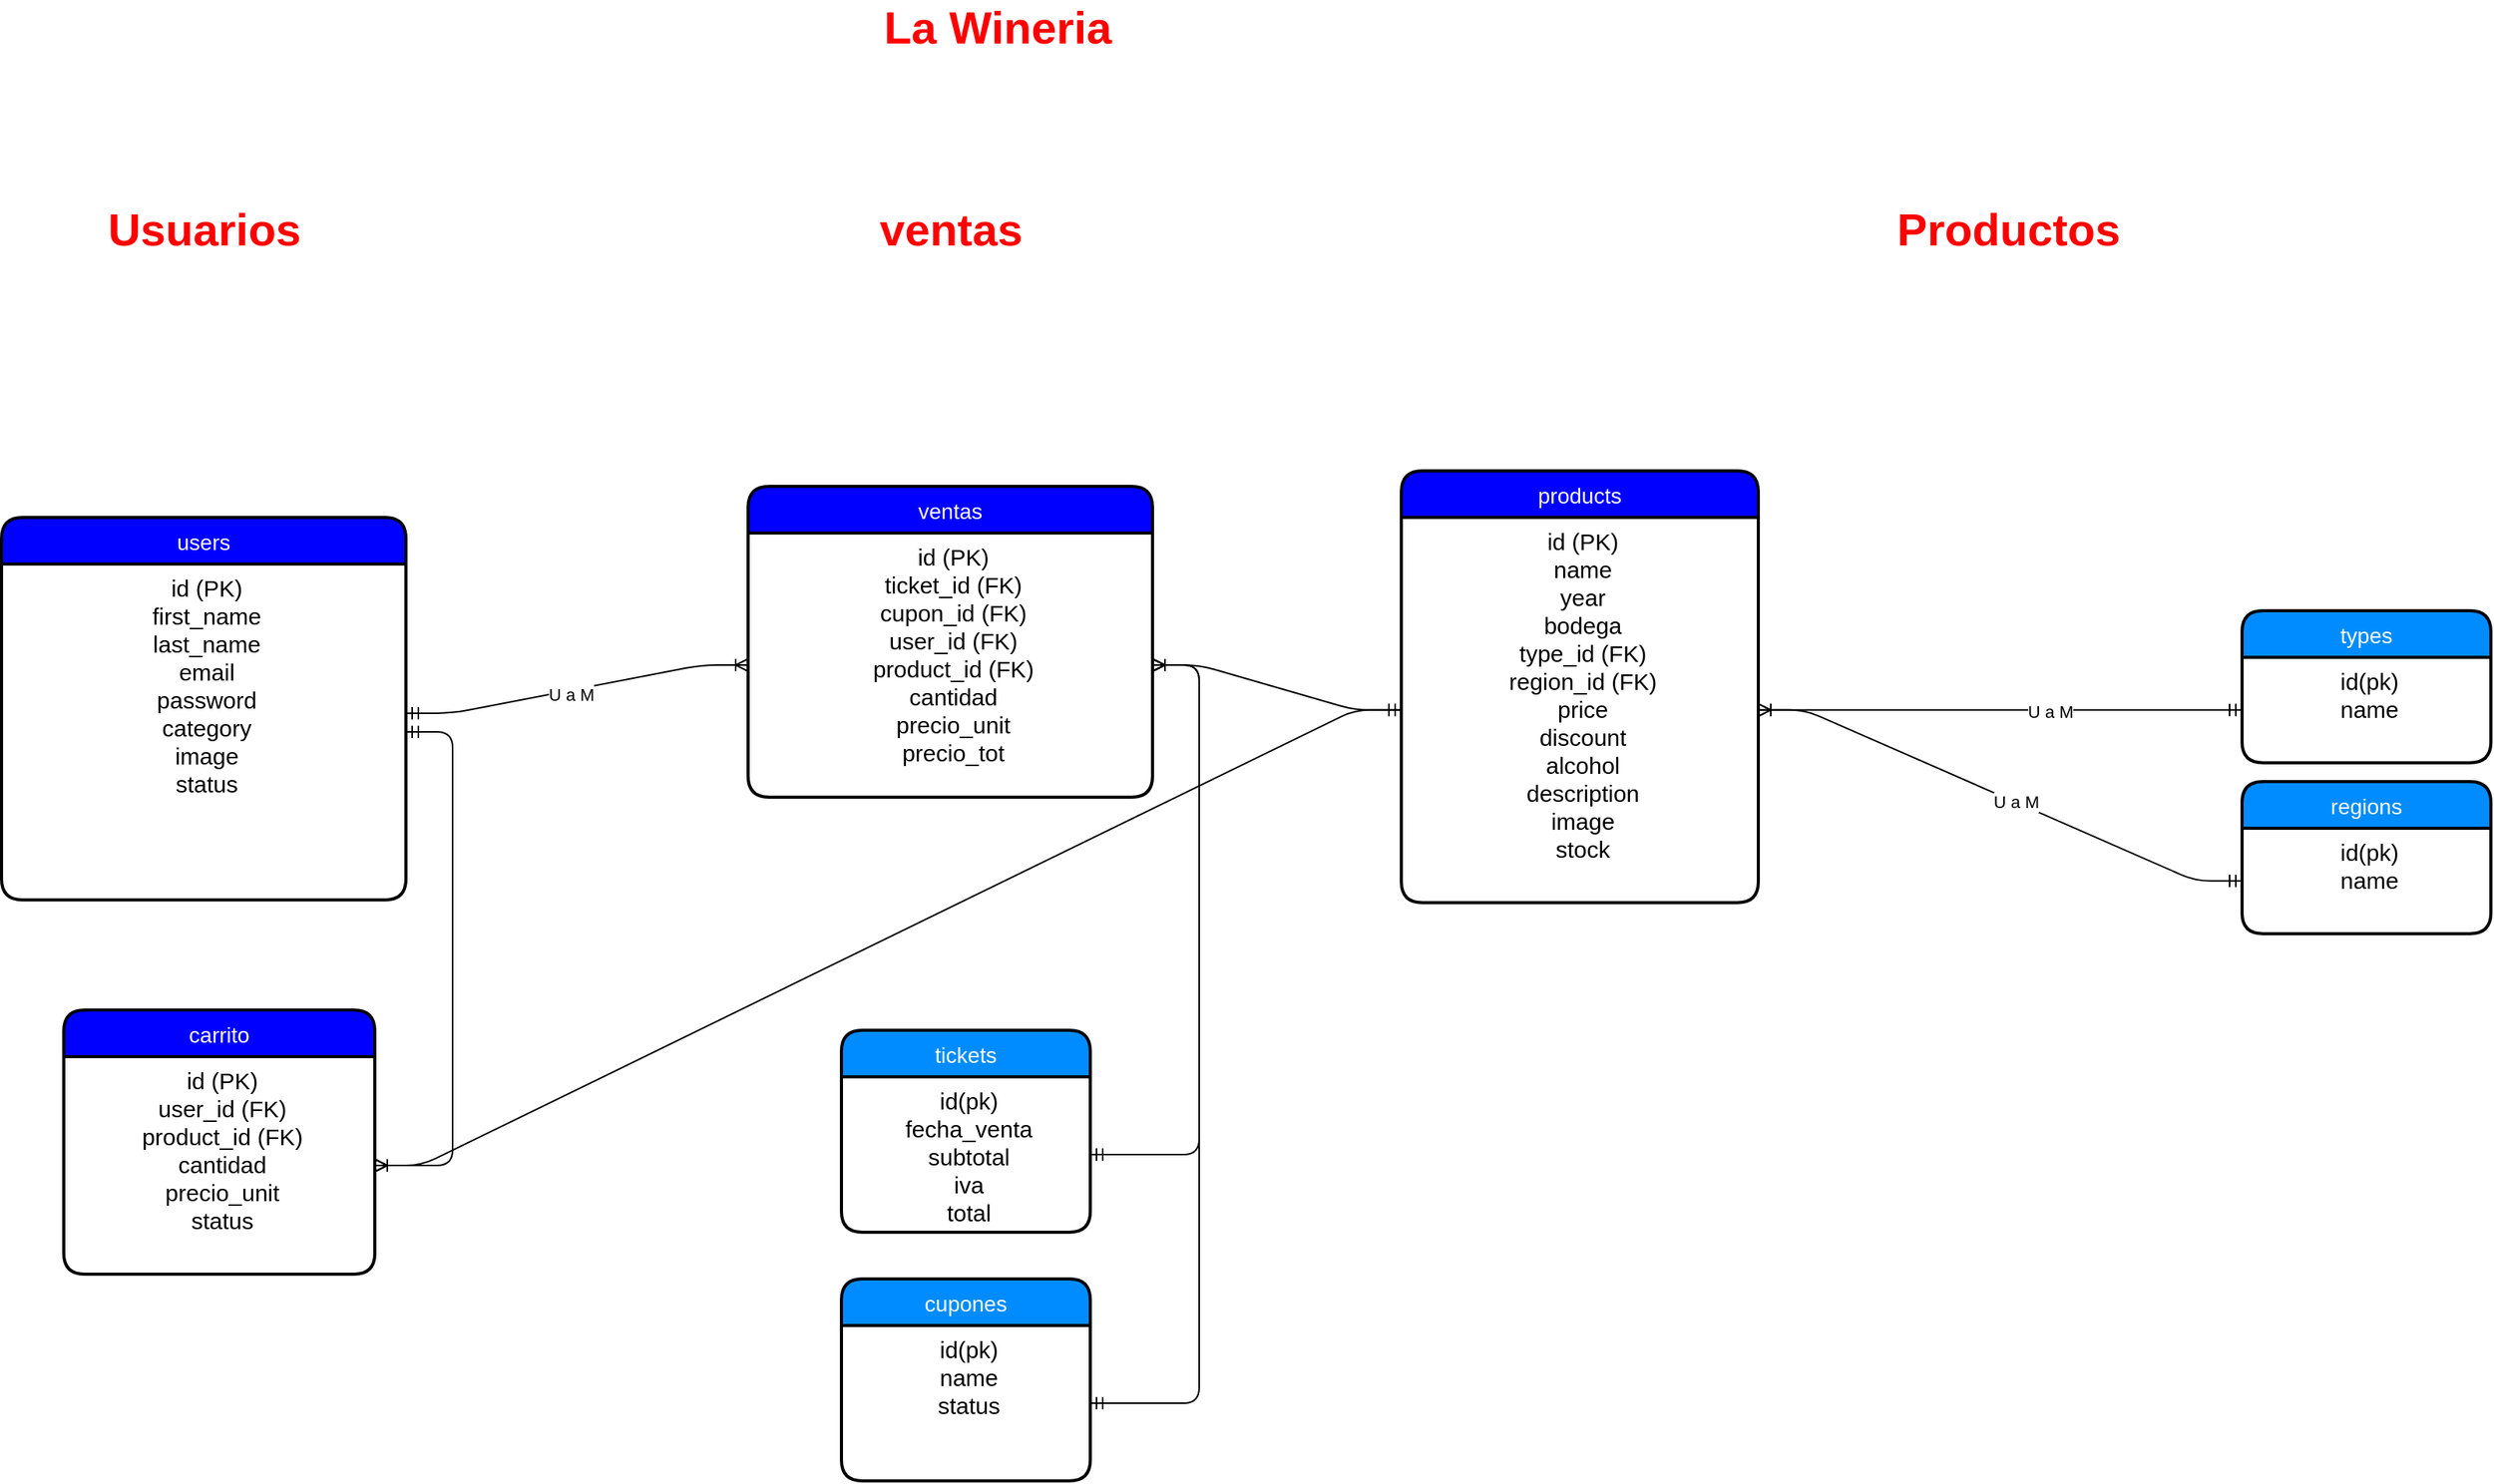 <mxfile version="13.6.4" type="github">
  <diagram id="R5pfA701NaSD8N2ByGOf" name="Page-1">
    <mxGraphModel dx="3206" dy="401" grid="1" gridSize="10" guides="1" tooltips="1" connect="1" arrows="1" fold="1" page="1" pageScale="1" pageWidth="1169" pageHeight="827" math="0" shadow="0">
      <root>
        <mxCell id="0" />
        <mxCell id="1" parent="0" />
        <mxCell id="119IcOjmTgw26iHcHYF6-54" value="&lt;span style=&quot;font-size: 29px&quot;&gt;&lt;b&gt;La Wineria&lt;/b&gt;&lt;/span&gt;" style="text;html=1;align=center;verticalAlign=middle;resizable=0;points=[];;autosize=1;fontColor=#FF0000;" parent="1" vertex="1">
          <mxGeometry x="-1250" y="50" width="160" height="30" as="geometry" />
        </mxCell>
        <mxCell id="119IcOjmTgw26iHcHYF6-61" style="edgeStyle=orthogonalEdgeStyle;rounded=0;orthogonalLoop=1;jettySize=auto;html=1;exitX=0;exitY=0.25;exitDx=0;exitDy=0;entryX=0.5;entryY=1;entryDx=0;entryDy=0;fontSize=20;strokeColor=none;endArrow=ERoneToMany;endFill=0;startArrow=ERmandOne;startFill=0;" parent="1" edge="1">
          <mxGeometry relative="1" as="geometry">
            <mxPoint x="-874.833" y="496.17" as="targetPoint" />
            <mxPoint x="-670.5" y="390.59" as="sourcePoint" />
          </mxGeometry>
        </mxCell>
        <mxCell id="CLIR_dkmVU7LcoB8GXZn-50" value="" style="edgeStyle=entityRelationEdgeStyle;fontSize=12;html=1;endArrow=ERoneToMany;startArrow=ERmandOne;" parent="1" source="CLIR_dkmVU7LcoB8GXZn-49" target="119IcOjmTgw26iHcHYF6-74" edge="1">
          <mxGeometry width="100" height="100" relative="1" as="geometry">
            <mxPoint x="-999.5" y="700" as="sourcePoint" />
            <mxPoint x="-899.5" y="600" as="targetPoint" />
          </mxGeometry>
        </mxCell>
        <mxCell id="CLIR_dkmVU7LcoB8GXZn-51" value="U a M" style="edgeLabel;html=1;align=center;verticalAlign=middle;resizable=0;points=[];fontColor=#000000;" parent="CLIR_dkmVU7LcoB8GXZn-50" vertex="1" connectable="0">
          <mxGeometry x="-0.206" y="1" relative="1" as="geometry">
            <mxPoint as="offset" />
          </mxGeometry>
        </mxCell>
        <mxCell id="CLIR_dkmVU7LcoB8GXZn-52" value="" style="edgeStyle=entityRelationEdgeStyle;fontSize=12;html=1;endArrow=ERoneToMany;startArrow=ERmandOne;" parent="1" source="CLIR_dkmVU7LcoB8GXZn-47" target="119IcOjmTgw26iHcHYF6-74" edge="1">
          <mxGeometry width="100" height="100" relative="1" as="geometry">
            <mxPoint x="-999.5" y="700" as="sourcePoint" />
            <mxPoint x="-899.5" y="600" as="targetPoint" />
          </mxGeometry>
        </mxCell>
        <mxCell id="CLIR_dkmVU7LcoB8GXZn-53" value="U a M" style="edgeLabel;html=1;align=center;verticalAlign=middle;resizable=0;points=[];fontColor=#000000;" parent="CLIR_dkmVU7LcoB8GXZn-52" vertex="1" connectable="0">
          <mxGeometry x="-0.007" y="2" relative="1" as="geometry">
            <mxPoint x="9.53" y="1.5" as="offset" />
          </mxGeometry>
        </mxCell>
        <mxCell id="XidrcmPHRUJYJWmRy7Ku-38" value="&lt;span style=&quot;font-size: 29px&quot;&gt;&lt;b&gt;Productos&lt;/b&gt;&lt;/span&gt;" style="text;html=1;align=center;verticalAlign=middle;resizable=0;points=[];;autosize=1;fontColor=#FF0000;" parent="1" vertex="1">
          <mxGeometry x="-600" y="180" width="160" height="30" as="geometry" />
        </mxCell>
        <mxCell id="CLIR_dkmVU7LcoB8GXZn-30" value="users" style="swimlane;childLayout=stackLayout;horizontal=1;startSize=30;horizontalStack=0;fontColor=#FFFFFF;rounded=1;fontSize=14;fontStyle=0;strokeWidth=2;resizeParent=0;resizeLast=1;shadow=0;dashed=0;align=center;glass=0;comic=0;fillColor=#0000FF;" parent="1" vertex="1">
          <mxGeometry x="-1810" y="380.0" width="260" height="246.08" as="geometry" />
        </mxCell>
        <mxCell id="CLIR_dkmVU7LcoB8GXZn-31" value="id (PK)&#xa;first_name&#xa;last_name&#xa;email&#xa;password&#xa;category&#xa;image&#xa;status" style="align=center;strokeColor=none;fillColor=none;spacingLeft=4;fontSize=15;verticalAlign=top;resizable=0;rotatable=0;part=1;" parent="CLIR_dkmVU7LcoB8GXZn-30" vertex="1">
          <mxGeometry y="30" width="260" height="216.08" as="geometry" />
        </mxCell>
        <mxCell id="AehaRHMQvMuTLqHuPT1a-1" value="&lt;span style=&quot;font-size: 29px&quot;&gt;&lt;b&gt;Usuarios&lt;/b&gt;&lt;/span&gt;" style="text;html=1;align=center;verticalAlign=middle;resizable=0;points=[];;autosize=1;fontColor=#FF0000;" parent="1" vertex="1">
          <mxGeometry x="-1750" y="180" width="140" height="30" as="geometry" />
        </mxCell>
        <mxCell id="CLIR_dkmVU7LcoB8GXZn-46" value="regions" style="swimlane;childLayout=stackLayout;horizontal=1;startSize=30;horizontalStack=0;fillColor=#008cff;fontColor=#FFFFFF;rounded=1;fontSize=14;fontStyle=0;strokeWidth=2;resizeParent=0;resizeLast=1;shadow=0;dashed=0;align=center;glass=0;comic=0;" parent="1" vertex="1">
          <mxGeometry x="-369.5" y="550.01" width="160" height="97.83" as="geometry" />
        </mxCell>
        <mxCell id="CLIR_dkmVU7LcoB8GXZn-47" value="id(pk)&#xa;name" style="align=center;strokeColor=none;fillColor=none;spacingLeft=4;fontSize=15;verticalAlign=top;resizable=0;rotatable=0;part=1;" parent="CLIR_dkmVU7LcoB8GXZn-46" vertex="1">
          <mxGeometry y="30" width="160" height="67.83" as="geometry" />
        </mxCell>
        <mxCell id="CLIR_dkmVU7LcoB8GXZn-48" value="types" style="swimlane;childLayout=stackLayout;horizontal=1;startSize=30;horizontalStack=0;fillColor=#008cff;fontColor=#FFFFFF;rounded=1;fontSize=14;fontStyle=0;strokeWidth=2;resizeParent=0;resizeLast=1;shadow=0;dashed=0;align=center;glass=0;comic=0;" parent="1" vertex="1">
          <mxGeometry x="-369.5" y="440" width="160" height="97.83" as="geometry" />
        </mxCell>
        <mxCell id="CLIR_dkmVU7LcoB8GXZn-49" value="id(pk)&#xa;name" style="align=center;strokeColor=none;fillColor=none;spacingLeft=4;fontSize=15;verticalAlign=top;resizable=0;rotatable=0;part=1;" parent="CLIR_dkmVU7LcoB8GXZn-48" vertex="1">
          <mxGeometry y="30" width="160" height="67.83" as="geometry" />
        </mxCell>
        <mxCell id="q4nYXfPgGUGxlYT1T-ly-4" value="&lt;span style=&quot;font-size: 29px&quot;&gt;&lt;b&gt;ventas&lt;/b&gt;&lt;/span&gt;" style="text;html=1;align=center;verticalAlign=middle;resizable=0;points=[];;autosize=1;fontColor=#FF0000;" vertex="1" parent="1">
          <mxGeometry x="-1255" y="180" width="110" height="30" as="geometry" />
        </mxCell>
        <mxCell id="q4nYXfPgGUGxlYT1T-ly-5" value="" style="edgeStyle=entityRelationEdgeStyle;fontSize=12;html=1;endArrow=ERoneToMany;startArrow=ERmandOne;exitX=1;exitY=0.444;exitDx=0;exitDy=0;exitPerimeter=0;entryX=0;entryY=0.5;entryDx=0;entryDy=0;" edge="1" parent="1" source="CLIR_dkmVU7LcoB8GXZn-31" target="q4nYXfPgGUGxlYT1T-ly-3">
          <mxGeometry width="100" height="100" relative="1" as="geometry">
            <mxPoint x="-1030" y="530" as="sourcePoint" />
            <mxPoint x="-930" y="430" as="targetPoint" />
          </mxGeometry>
        </mxCell>
        <mxCell id="q4nYXfPgGUGxlYT1T-ly-6" value="U a M" style="edgeLabel;html=1;align=center;verticalAlign=middle;resizable=0;points=[];" vertex="1" connectable="0" parent="q4nYXfPgGUGxlYT1T-ly-5">
          <mxGeometry x="-0.044" y="-2" relative="1" as="geometry">
            <mxPoint as="offset" />
          </mxGeometry>
        </mxCell>
        <mxCell id="q4nYXfPgGUGxlYT1T-ly-7" value="" style="edgeStyle=entityRelationEdgeStyle;fontSize=12;html=1;endArrow=ERoneToMany;startArrow=ERmandOne;" edge="1" parent="1" source="119IcOjmTgw26iHcHYF6-74" target="q4nYXfPgGUGxlYT1T-ly-3">
          <mxGeometry width="100" height="100" relative="1" as="geometry">
            <mxPoint x="-920" y="496" as="sourcePoint" />
            <mxPoint x="-1120" y="430" as="targetPoint" />
          </mxGeometry>
        </mxCell>
        <mxCell id="119IcOjmTgw26iHcHYF6-73" value="products" style="swimlane;childLayout=stackLayout;horizontal=1;startSize=30;horizontalStack=0;fontColor=#FFFFFF;rounded=1;fontSize=14;fontStyle=0;strokeWidth=2;resizeParent=0;resizeLast=1;shadow=0;dashed=0;align=center;glass=0;comic=0;fillColor=#0000FF;" parent="1" vertex="1">
          <mxGeometry x="-910" y="350" width="229.5" height="277.83" as="geometry" />
        </mxCell>
        <mxCell id="119IcOjmTgw26iHcHYF6-74" value="id (PK)&#xa;name&#xa;year&#xa;bodega&#xa;type_id (FK)&#xa;region_id (FK)&#xa;price&#xa;discount&#xa;alcohol&#xa;description&#xa;image&#xa;stock" style="align=center;strokeColor=none;fillColor=none;spacingLeft=4;fontSize=15;verticalAlign=top;resizable=0;rotatable=0;part=1;" parent="119IcOjmTgw26iHcHYF6-73" vertex="1">
          <mxGeometry y="30" width="229.5" height="247.83" as="geometry" />
        </mxCell>
        <mxCell id="q4nYXfPgGUGxlYT1T-ly-13" value="" style="edgeStyle=entityRelationEdgeStyle;fontSize=12;html=1;endArrow=ERoneToMany;startArrow=ERmandOne;" edge="1" parent="1" source="q4nYXfPgGUGxlYT1T-ly-10" target="q4nYXfPgGUGxlYT1T-ly-3">
          <mxGeometry width="100" height="100" relative="1" as="geometry">
            <mxPoint x="-1210" y="720" as="sourcePoint" />
            <mxPoint x="-1110" y="620" as="targetPoint" />
          </mxGeometry>
        </mxCell>
        <mxCell id="q4nYXfPgGUGxlYT1T-ly-14" value="" style="edgeStyle=entityRelationEdgeStyle;fontSize=12;html=1;endArrow=ERoneToMany;startArrow=ERmandOne;" edge="1" parent="1" source="q4nYXfPgGUGxlYT1T-ly-12" target="q4nYXfPgGUGxlYT1T-ly-3">
          <mxGeometry width="100" height="100" relative="1" as="geometry">
            <mxPoint x="-1210" y="820" as="sourcePoint" />
            <mxPoint x="-1100" y="530" as="targetPoint" />
          </mxGeometry>
        </mxCell>
        <mxCell id="q4nYXfPgGUGxlYT1T-ly-2" value="ventas" style="swimlane;childLayout=stackLayout;horizontal=1;startSize=30;horizontalStack=0;fontColor=#FFFFFF;rounded=1;fontSize=14;fontStyle=0;strokeWidth=2;resizeParent=0;resizeLast=1;shadow=0;dashed=0;align=center;glass=0;comic=0;fillColor=#0000FF;" vertex="1" parent="1">
          <mxGeometry x="-1330" y="360" width="260" height="200" as="geometry" />
        </mxCell>
        <mxCell id="q4nYXfPgGUGxlYT1T-ly-3" value="id (PK)&#xa;ticket_id (FK)&#xa;cupon_id (FK)&#xa;user_id (FK)&#xa;product_id (FK)&#xa;cantidad&#xa;precio_unit&#xa;precio_tot" style="align=center;strokeColor=none;fillColor=none;spacingLeft=4;fontSize=15;verticalAlign=top;resizable=0;rotatable=0;part=1;" vertex="1" parent="q4nYXfPgGUGxlYT1T-ly-2">
          <mxGeometry y="30" width="260" height="170" as="geometry" />
        </mxCell>
        <mxCell id="q4nYXfPgGUGxlYT1T-ly-15" value="carrito" style="swimlane;childLayout=stackLayout;horizontal=1;startSize=30;horizontalStack=0;fontColor=#FFFFFF;rounded=1;fontSize=14;fontStyle=0;strokeWidth=2;resizeParent=0;resizeLast=1;shadow=0;dashed=0;align=center;glass=0;comic=0;fillColor=#0000FF;" vertex="1" parent="1">
          <mxGeometry x="-1770" y="697" width="200" height="170" as="geometry" />
        </mxCell>
        <mxCell id="q4nYXfPgGUGxlYT1T-ly-16" value="id (PK)&#xa;user_id (FK)&#xa;product_id (FK)&#xa;cantidad&#xa;precio_unit&#xa;status" style="align=center;strokeColor=none;fillColor=none;spacingLeft=4;fontSize=15;verticalAlign=top;resizable=0;rotatable=0;part=1;" vertex="1" parent="q4nYXfPgGUGxlYT1T-ly-15">
          <mxGeometry y="30" width="200" height="140" as="geometry" />
        </mxCell>
        <mxCell id="q4nYXfPgGUGxlYT1T-ly-17" value="" style="edgeStyle=entityRelationEdgeStyle;fontSize=12;html=1;endArrow=ERoneToMany;startArrow=ERmandOne;" edge="1" parent="1" source="CLIR_dkmVU7LcoB8GXZn-31" target="q4nYXfPgGUGxlYT1T-ly-16">
          <mxGeometry width="100" height="100" relative="1" as="geometry">
            <mxPoint x="-1610" y="660" as="sourcePoint" />
            <mxPoint x="-1510" y="560" as="targetPoint" />
          </mxGeometry>
        </mxCell>
        <mxCell id="q4nYXfPgGUGxlYT1T-ly-19" value="" style="edgeStyle=entityRelationEdgeStyle;fontSize=12;html=1;endArrow=ERoneToMany;startArrow=ERmandOne;" edge="1" parent="1" source="119IcOjmTgw26iHcHYF6-74" target="q4nYXfPgGUGxlYT1T-ly-16">
          <mxGeometry width="100" height="100" relative="1" as="geometry">
            <mxPoint x="-1400" y="860" as="sourcePoint" />
            <mxPoint x="-1300" y="760" as="targetPoint" />
          </mxGeometry>
        </mxCell>
        <mxCell id="q4nYXfPgGUGxlYT1T-ly-9" value="tickets" style="swimlane;childLayout=stackLayout;horizontal=1;startSize=30;horizontalStack=0;fillColor=#008cff;fontColor=#FFFFFF;rounded=1;fontSize=14;fontStyle=0;strokeWidth=2;resizeParent=0;resizeLast=1;shadow=0;dashed=0;align=center;glass=0;comic=0;" vertex="1" parent="1">
          <mxGeometry x="-1270" y="710" width="160" height="130" as="geometry" />
        </mxCell>
        <mxCell id="q4nYXfPgGUGxlYT1T-ly-10" value="id(pk)&#xa;fecha_venta&#xa;subtotal&#xa;iva&#xa;total" style="align=center;strokeColor=none;fillColor=none;spacingLeft=4;fontSize=15;verticalAlign=top;resizable=0;rotatable=0;part=1;" vertex="1" parent="q4nYXfPgGUGxlYT1T-ly-9">
          <mxGeometry y="30" width="160" height="100" as="geometry" />
        </mxCell>
        <mxCell id="q4nYXfPgGUGxlYT1T-ly-11" value="cupones" style="swimlane;childLayout=stackLayout;horizontal=1;startSize=30;horizontalStack=0;fillColor=#008cff;fontColor=#FFFFFF;rounded=1;fontSize=14;fontStyle=0;strokeWidth=2;resizeParent=0;resizeLast=1;shadow=0;dashed=0;align=center;glass=0;comic=0;" vertex="1" parent="1">
          <mxGeometry x="-1270" y="870" width="160" height="130" as="geometry" />
        </mxCell>
        <mxCell id="q4nYXfPgGUGxlYT1T-ly-12" value="id(pk)&#xa;name&#xa;status" style="align=center;strokeColor=none;fillColor=none;spacingLeft=4;fontSize=15;verticalAlign=top;resizable=0;rotatable=0;part=1;" vertex="1" parent="q4nYXfPgGUGxlYT1T-ly-11">
          <mxGeometry y="30" width="160" height="100" as="geometry" />
        </mxCell>
      </root>
    </mxGraphModel>
  </diagram>
</mxfile>
